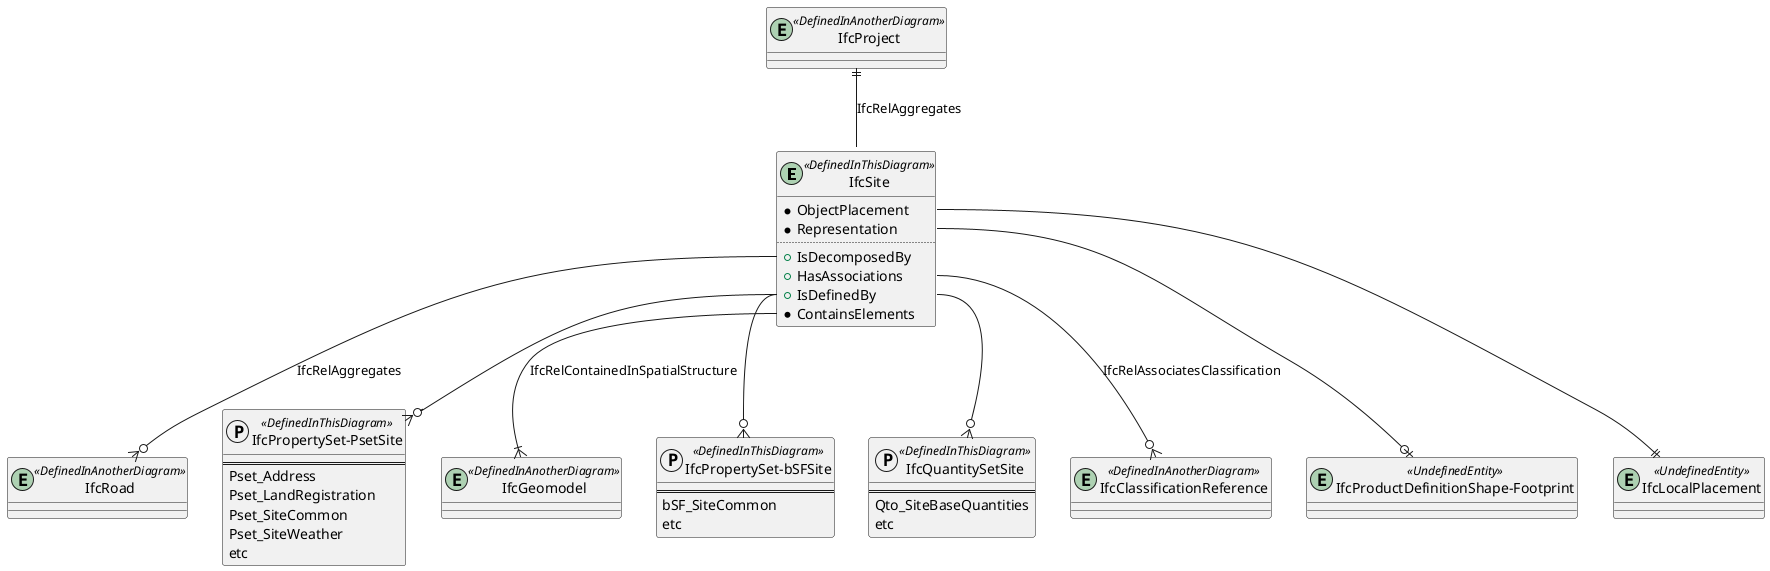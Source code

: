 @startuml 

entity IfcSite <<DefinedInThisDiagram>>
{
  *ObjectPlacement
  *Representation
  ..
  +IsDecomposedBy
  +HasAssociations
  +IsDefinedBy
  *ContainsElements
}


entity IfcProject <<DefinedInAnotherDiagram>>
entity IfcRoad <<DefinedInAnotherDiagram>> 

IfcProject||--IfcSite::Decomposes : IfcRelAggregates

IfcSite::IsDecomposedBy--o{IfcRoad : IfcRelAggregates

protocol "IfcPropertySet-PsetSite" <<DefinedInThisDiagram>>
{
  ==
  Pset_Address
  Pset_LandRegistration
  Pset_SiteCommon
  Pset_SiteWeather
  etc
}

entity IfcGeomodel <<DefinedInAnotherDiagram>>
IfcSite::ContainsElements--|{IfcGeomodel : IfcRelContainedInSpatialStructure

protocol "IfcPropertySet-bSFSite" <<DefinedInThisDiagram>>
{
  ==
  bSF_SiteCommon
  etc
}

protocol "IfcQuantitySetSite" <<DefinedInThisDiagram>>
{
  ==
  Qto_SiteBaseQuantities
  etc
}


entity IfcClassificationReference <<DefinedInAnotherDiagram>>
IfcSite::HasAssociations --o{ IfcClassificationReference : IfcRelAssociatesClassification

entity "IfcProductDefinitionShape-Footprint" <<UndefinedEntity>>
IfcSite::Representation --o| "IfcProductDefinitionShape-Footprint"

entity IfcLocalPlacement <<UndefinedEntity>>
IfcSite::ObjectPlacement--||IfcLocalPlacement


IfcSite::IsDefinedBy --o{ "IfcPropertySet-PsetSite"
IfcSite::IsDefinedBy --o{ "IfcPropertySet-bSFSite"
IfcSite::IsDefinedBy --o{ "IfcQuantitySetSite"


@enduml
